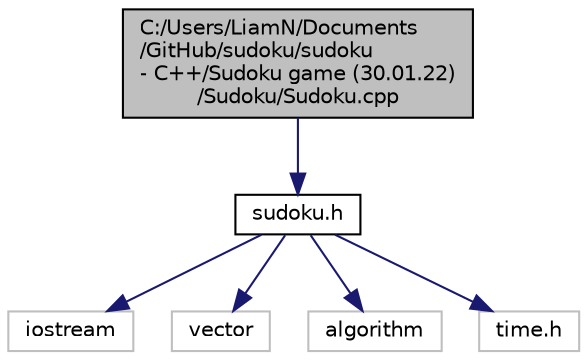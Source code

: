 digraph "C:/Users/LiamN/Documents/GitHub/sudoku/sudoku - C++/Sudoku game (30.01.22)/Sudoku/Sudoku.cpp"
{
 // LATEX_PDF_SIZE
  edge [fontname="Helvetica",fontsize="10",labelfontname="Helvetica",labelfontsize="10"];
  node [fontname="Helvetica",fontsize="10",shape=record];
  Node1 [label="C:/Users/LiamN/Documents\l/GitHub/sudoku/sudoku \l- C++/Sudoku game (30.01.22)\l/Sudoku/Sudoku.cpp",height=0.2,width=0.4,color="black", fillcolor="grey75", style="filled", fontcolor="black",tooltip="The main sudoku file."];
  Node1 -> Node2 [color="midnightblue",fontsize="10",style="solid",fontname="Helvetica"];
  Node2 [label="sudoku.h",height=0.2,width=0.4,color="black", fillcolor="white", style="filled",URL="$sudoku_8h.html",tooltip="The sudoku header file."];
  Node2 -> Node3 [color="midnightblue",fontsize="10",style="solid",fontname="Helvetica"];
  Node3 [label="iostream",height=0.2,width=0.4,color="grey75", fillcolor="white", style="filled",tooltip=" "];
  Node2 -> Node4 [color="midnightblue",fontsize="10",style="solid",fontname="Helvetica"];
  Node4 [label="vector",height=0.2,width=0.4,color="grey75", fillcolor="white", style="filled",tooltip=" "];
  Node2 -> Node5 [color="midnightblue",fontsize="10",style="solid",fontname="Helvetica"];
  Node5 [label="algorithm",height=0.2,width=0.4,color="grey75", fillcolor="white", style="filled",tooltip=" "];
  Node2 -> Node6 [color="midnightblue",fontsize="10",style="solid",fontname="Helvetica"];
  Node6 [label="time.h",height=0.2,width=0.4,color="grey75", fillcolor="white", style="filled",tooltip=" "];
}
